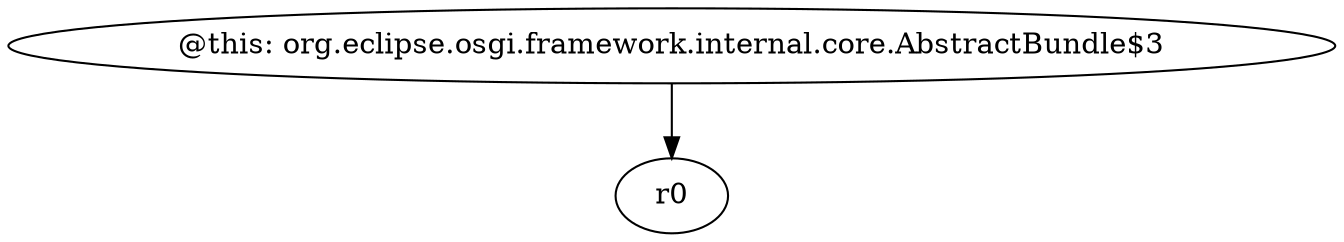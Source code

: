 digraph g {
0[label="@this: org.eclipse.osgi.framework.internal.core.AbstractBundle$3"]
1[label="r0"]
0->1[label=""]
}